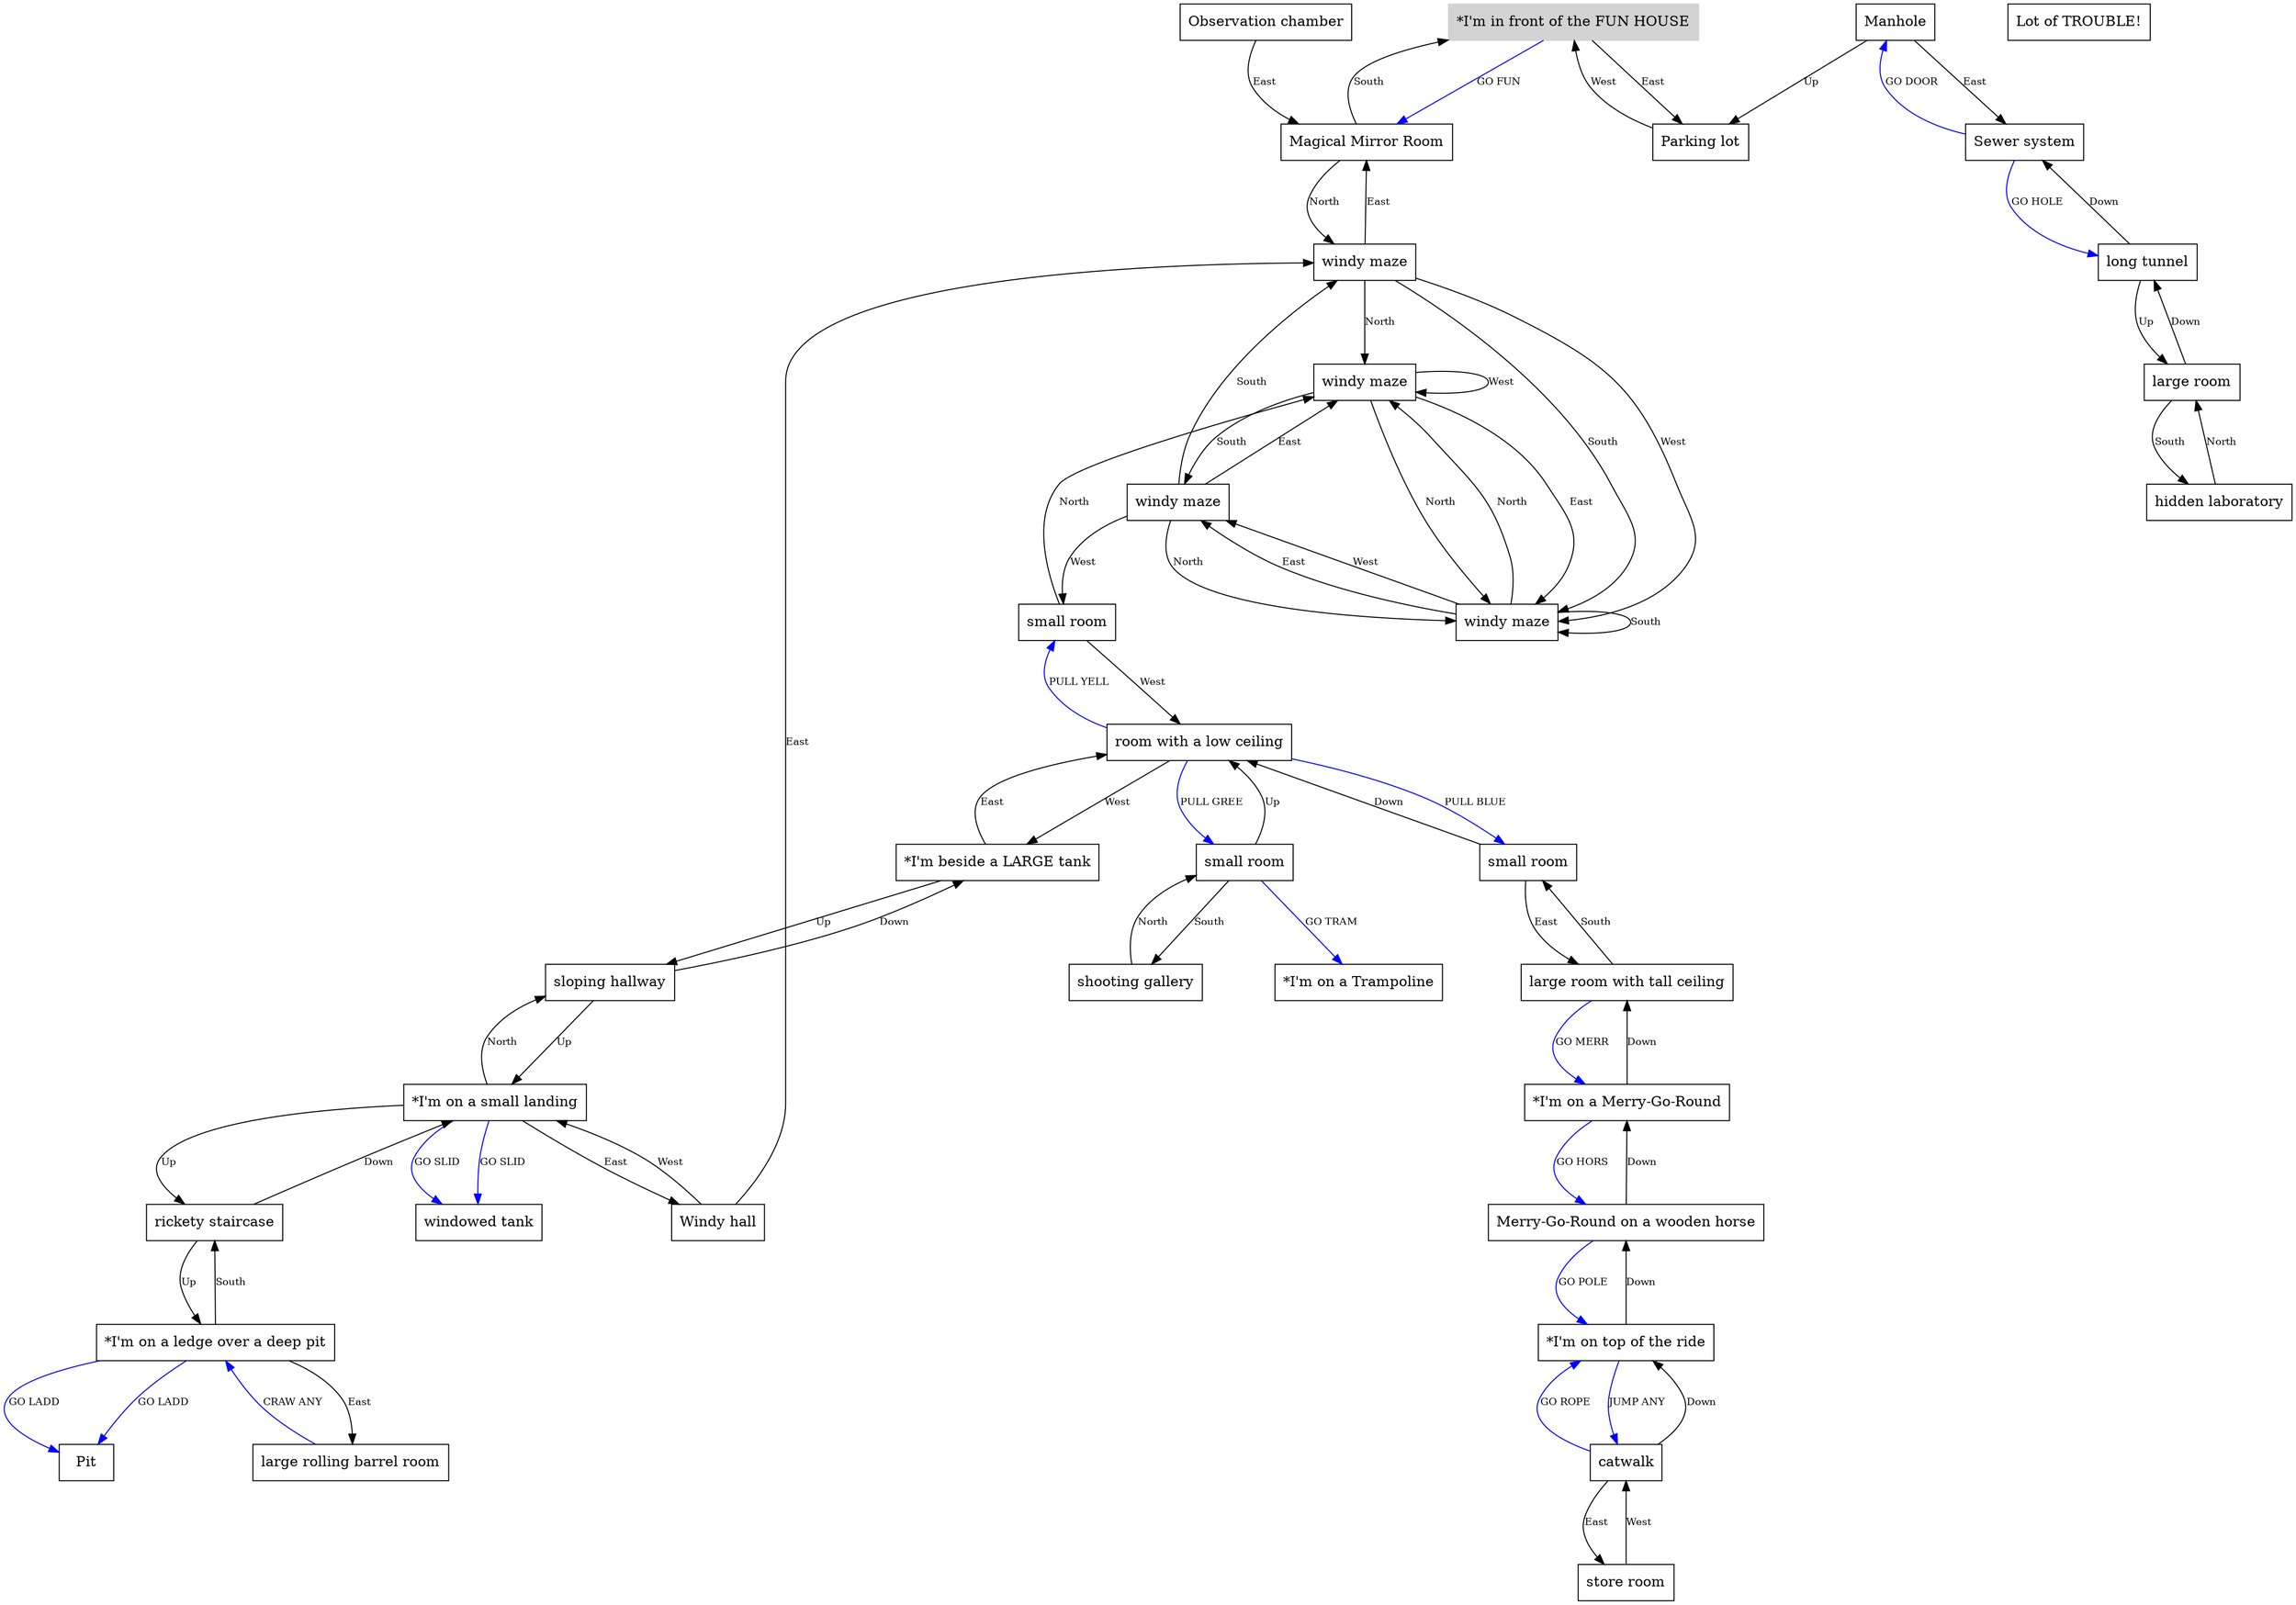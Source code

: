 digraph G {
node [shape=rect];
ranksep=1.0;
nodesep=1.0;
splines=true;
1 [label="*I'm in front of the FUN HOUSE" style=filled color=lightgray];
2 [label="Magical Mirror Room" ];
3 [label="*I'm on a small landing" ];
4 [label="*I'm beside a LARGE tank" ];
5 [label="windowed tank" ];
6 [label="hidden laboratory" ];
7 [label="Merry-Go-Round on a wooden horse" ];
8 [label="small room" ];
9 [label="sloping hallway" ];
10 [label="room with a low ceiling" ];
11 [label="large rolling barrel room" ];
12 [label="store room" ];
13 [label="Manhole" ];
14 [label="shooting gallery" ];
15 [label="*I'm on a ledge over a deep pit" ];
16 [label="Pit" ];
17 [label="Observation chamber" ];
18 [label="*I'm on a Merry-Go-Round" ];
19 [label="Windy hall" ];
20 [label="rickety staircase" ];
21 [label="large room with tall ceiling" ];
22 [label="*I'm on top of the ride" ];
23 [label="small room" ];
24 [label="small room" ];
25 [label="large room" ];
26 [label="Parking lot" ];
27 [label="*I'm on a Trampoline" ];
28 [label="Sewer system" ];
29 [label="windy maze" ];
30 [label="windy maze" ];
31 [label="windy maze" ];
32 [label="windy maze" ];
33 [label="catwalk" ];
34 [label="long tunnel" ];
35 [label="Lot of TROUBLE!" ];
1 -> 26 [label="East" fontsize=10];
2 -> 30 [label="North" fontsize=10];
2 -> 1 [label="South" fontsize=10];
3 -> 9 [label="North" fontsize=10];
3 -> 19 [label="East" fontsize=10];
3 -> 20 [label="Up" fontsize=10];
4 -> 10 [label="East" fontsize=10];
4 -> 9 [label="Up" fontsize=10];
6 -> 25 [label="North" fontsize=10];
7 -> 18 [label="Down" fontsize=10];
8 -> 14 [label="South" fontsize=10];
8 -> 10 [label="Up" fontsize=10];
9 -> 3 [label="Up" fontsize=10];
9 -> 4 [label="Down" fontsize=10];
10 -> 4 [label="West" fontsize=10];
12 -> 33 [label="West" fontsize=10];
13 -> 28 [label="East" fontsize=10];
13 -> 26 [label="Up" fontsize=10];
14 -> 8 [label="North" fontsize=10];
15 -> 20 [label="South" fontsize=10];
15 -> 11 [label="East" fontsize=10];
17 -> 2 [label="East" fontsize=10];
18 -> 21 [label="Down" fontsize=10];
19 -> 30 [label="East" fontsize=10];
19 -> 3 [label="West" fontsize=10];
20 -> 15 [label="Up" fontsize=10];
20 -> 3 [label="Down" fontsize=10];
21 -> 23 [label="South" fontsize=10];
22 -> 7 [label="Down" fontsize=10];
23 -> 21 [label="East" fontsize=10];
23 -> 10 [label="Down" fontsize=10];
24 -> 32 [label="North" fontsize=10];
24 -> 10 [label="West" fontsize=10];
25 -> 6 [label="South" fontsize=10];
25 -> 34 [label="Down" fontsize=10];
26 -> 1 [label="West" fontsize=10];
29 -> 31 [label="North" fontsize=10];
29 -> 30 [label="South" fontsize=10];
29 -> 32 [label="East" fontsize=10];
29 -> 24 [label="West" fontsize=10];
30 -> 32 [label="North" fontsize=10];
30 -> 31 [label="South" fontsize=10];
30 -> 2 [label="East" fontsize=10];
30 -> 31 [label="West" fontsize=10];
31 -> 32 [label="North" fontsize=10];
31 -> 31 [label="South" fontsize=10];
31 -> 29 [label="East" fontsize=10];
31 -> 29 [label="West" fontsize=10];
32 -> 31 [label="North" fontsize=10];
32 -> 29 [label="South" fontsize=10];
32 -> 31 [label="East" fontsize=10];
32 -> 32 [label="West" fontsize=10];
33 -> 12 [label="East" fontsize=10];
33 -> 22 [label="Down" fontsize=10];
34 -> 25 [label="Up" fontsize=10];
34 -> 28 [label="Down" fontsize=10];
22 -> 33 [label="JUMP ANY" fontsize=10 color=blue];
3 -> 5 [label="GO SLID" fontsize=10 color=blue];
10 -> 23 [label="PULL BLUE" fontsize=10 color=blue];
10 -> 24 [label="PULL YELL" fontsize=10 color=blue];
10 -> 8 [label="PULL GREE" fontsize=10 color=blue];
8 -> 27 [label="GO TRAM" fontsize=10 color=blue];
3 -> 5 [label="GO SLID" fontsize=10 color=blue];
15 -> 16 [label="GO LADD" fontsize=10 color=blue];
11 -> 15 [label="CRAW ANY" fontsize=10 color=blue];
28 -> 13 [label="GO DOOR" fontsize=10 color=blue];
7 -> 22 [label="GO POLE" fontsize=10 color=blue];
33 -> 22 [label="GO ROPE" fontsize=10 color=blue];
1 -> 2 [label="GO FUN" fontsize=10 color=blue];
21 -> 18 [label="GO MERR" fontsize=10 color=blue];
15 -> 16 [label="GO LADD" fontsize=10 color=blue];
18 -> 7 [label="GO HORS" fontsize=10 color=blue];
28 -> 34 [label="GO HOLE" fontsize=10 color=blue];
}
